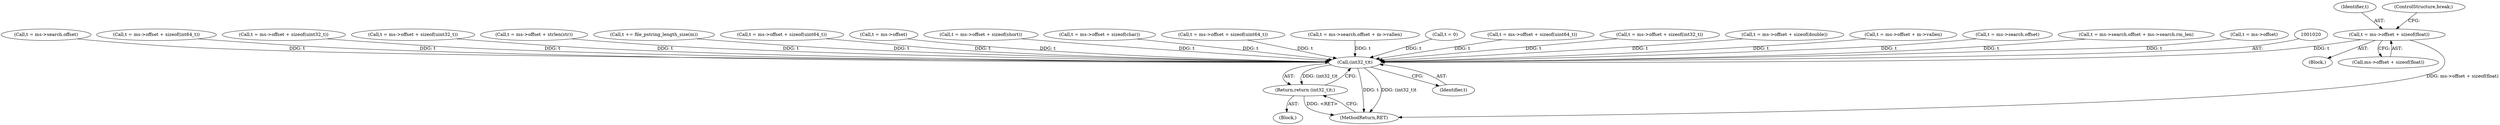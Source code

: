 digraph "0_file_4a284c89d6ef11aca34da65da7d673050a5ea320_5@API" {
"1000777" [label="(Call,t = ms->offset + sizeof(float))"];
"1001019" [label="(Call,(int32_t)t)"];
"1001018" [label="(Return,return (int32_t)t;)"];
"1000125" [label="(Block,)"];
"1001019" [label="(Call,(int32_t)t)"];
"1000104" [label="(Block,)"];
"1000911" [label="(Call,t = ms->search.offset)"];
"1000779" [label="(Call,ms->offset + sizeof(float))"];
"1000414" [label="(Call,t = ms->offset + sizeof(int64_t))"];
"1000618" [label="(Call,t = ms->offset + sizeof(uint32_t))"];
"1000586" [label="(Call,t = ms->offset + sizeof(uint32_t))"];
"1000475" [label="(Call,t = ms->offset + strlen(str))"];
"1000558" [label="(Call,t += file_pstring_length_size(m))"];
"1000649" [label="(Call,t = ms->offset + sizeof(uint64_t))"];
"1000777" [label="(Call,t = ms->offset + sizeof(float))"];
"1000993" [label="(Call,t = ms->offset)"];
"1000265" [label="(Call,t = ms->offset + sizeof(short))"];
"1001018" [label="(Return,return (int32_t)t;)"];
"1001022" [label="(MethodReturn,RET)"];
"1000190" [label="(Call,t = ms->offset + sizeof(char))"];
"1000680" [label="(Call,t = ms->offset + sizeof(uint64_t))"];
"1000778" [label="(Identifier,t)"];
"1000785" [label="(ControlStructure,break;)"];
"1000966" [label="(Call,t = ms->search.offset + m->vallen)"];
"1000109" [label="(Call,t = 0)"];
"1000711" [label="(Call,t = ms->offset + sizeof(uint64_t))"];
"1000341" [label="(Call,t = ms->offset + sizeof(int32_t))"];
"1000843" [label="(Call,t = ms->offset + sizeof(double))"];
"1001021" [label="(Identifier,t)"];
"1000458" [label="(Call,t = ms->offset + m->vallen)"];
"1000958" [label="(Call,t = ms->search.offset)"];
"1000919" [label="(Call,t = ms->search.offset + ms->search.rm_len)"];
"1001002" [label="(Call,t = ms->offset)"];
"1000777" -> "1000125"  [label="AST: "];
"1000777" -> "1000779"  [label="CFG: "];
"1000778" -> "1000777"  [label="AST: "];
"1000779" -> "1000777"  [label="AST: "];
"1000785" -> "1000777"  [label="CFG: "];
"1000777" -> "1001022"  [label="DDG: ms->offset + sizeof(float)"];
"1000777" -> "1001019"  [label="DDG: t"];
"1001019" -> "1001018"  [label="AST: "];
"1001019" -> "1001021"  [label="CFG: "];
"1001020" -> "1001019"  [label="AST: "];
"1001021" -> "1001019"  [label="AST: "];
"1001018" -> "1001019"  [label="CFG: "];
"1001019" -> "1001022"  [label="DDG: t"];
"1001019" -> "1001022"  [label="DDG: (int32_t)t"];
"1001019" -> "1001018"  [label="DDG: (int32_t)t"];
"1000919" -> "1001019"  [label="DDG: t"];
"1001002" -> "1001019"  [label="DDG: t"];
"1000458" -> "1001019"  [label="DDG: t"];
"1000711" -> "1001019"  [label="DDG: t"];
"1000843" -> "1001019"  [label="DDG: t"];
"1000966" -> "1001019"  [label="DDG: t"];
"1000475" -> "1001019"  [label="DDG: t"];
"1000341" -> "1001019"  [label="DDG: t"];
"1000958" -> "1001019"  [label="DDG: t"];
"1000649" -> "1001019"  [label="DDG: t"];
"1000680" -> "1001019"  [label="DDG: t"];
"1000190" -> "1001019"  [label="DDG: t"];
"1000586" -> "1001019"  [label="DDG: t"];
"1000558" -> "1001019"  [label="DDG: t"];
"1000265" -> "1001019"  [label="DDG: t"];
"1000911" -> "1001019"  [label="DDG: t"];
"1000414" -> "1001019"  [label="DDG: t"];
"1000618" -> "1001019"  [label="DDG: t"];
"1000993" -> "1001019"  [label="DDG: t"];
"1000109" -> "1001019"  [label="DDG: t"];
"1001018" -> "1000104"  [label="AST: "];
"1001022" -> "1001018"  [label="CFG: "];
"1001018" -> "1001022"  [label="DDG: <RET>"];
}

